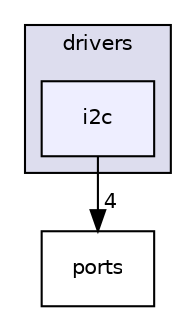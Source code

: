 digraph "i2c" {
  compound=true
  node [ fontsize="10", fontname="Helvetica"];
  edge [ labelfontsize="10", labelfontname="Helvetica"];
  subgraph clusterdir_91d6028ef0aa1035242bfefa07cd806e {
    graph [ bgcolor="#ddddee", pencolor="black", label="drivers" fontname="Helvetica", fontsize="10", URL="dir_91d6028ef0aa1035242bfefa07cd806e.html"]
  dir_7f11b7105d32a1e996bda272d9ee8afd [shape=box, label="i2c", style="filled", fillcolor="#eeeeff", pencolor="black", URL="dir_7f11b7105d32a1e996bda272d9ee8afd.html"];
  }
  dir_48feca565b02475938ec5531d6e9635b [shape=box label="ports" URL="dir_48feca565b02475938ec5531d6e9635b.html"];
  dir_7f11b7105d32a1e996bda272d9ee8afd->dir_48feca565b02475938ec5531d6e9635b [headlabel="4", labeldistance=1.5 headhref="dir_000008_000005.html"];
}
